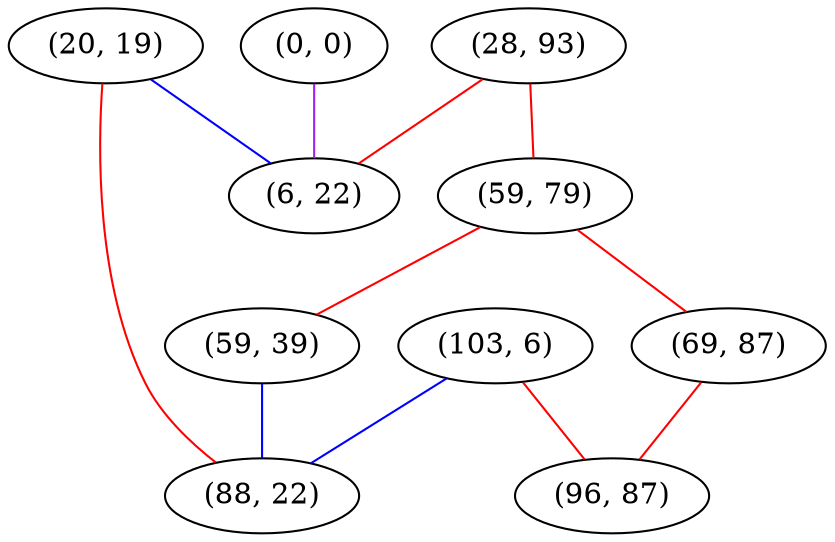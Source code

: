 graph "" {
"(0, 0)";
"(28, 93)";
"(59, 79)";
"(103, 6)";
"(59, 39)";
"(20, 19)";
"(6, 22)";
"(88, 22)";
"(69, 87)";
"(96, 87)";
"(0, 0)" -- "(6, 22)"  [color=purple, key=0, weight=4];
"(28, 93)" -- "(59, 79)"  [color=red, key=0, weight=1];
"(28, 93)" -- "(6, 22)"  [color=red, key=0, weight=1];
"(59, 79)" -- "(59, 39)"  [color=red, key=0, weight=1];
"(59, 79)" -- "(69, 87)"  [color=red, key=0, weight=1];
"(103, 6)" -- "(88, 22)"  [color=blue, key=0, weight=3];
"(103, 6)" -- "(96, 87)"  [color=red, key=0, weight=1];
"(59, 39)" -- "(88, 22)"  [color=blue, key=0, weight=3];
"(20, 19)" -- "(88, 22)"  [color=red, key=0, weight=1];
"(20, 19)" -- "(6, 22)"  [color=blue, key=0, weight=3];
"(69, 87)" -- "(96, 87)"  [color=red, key=0, weight=1];
}
